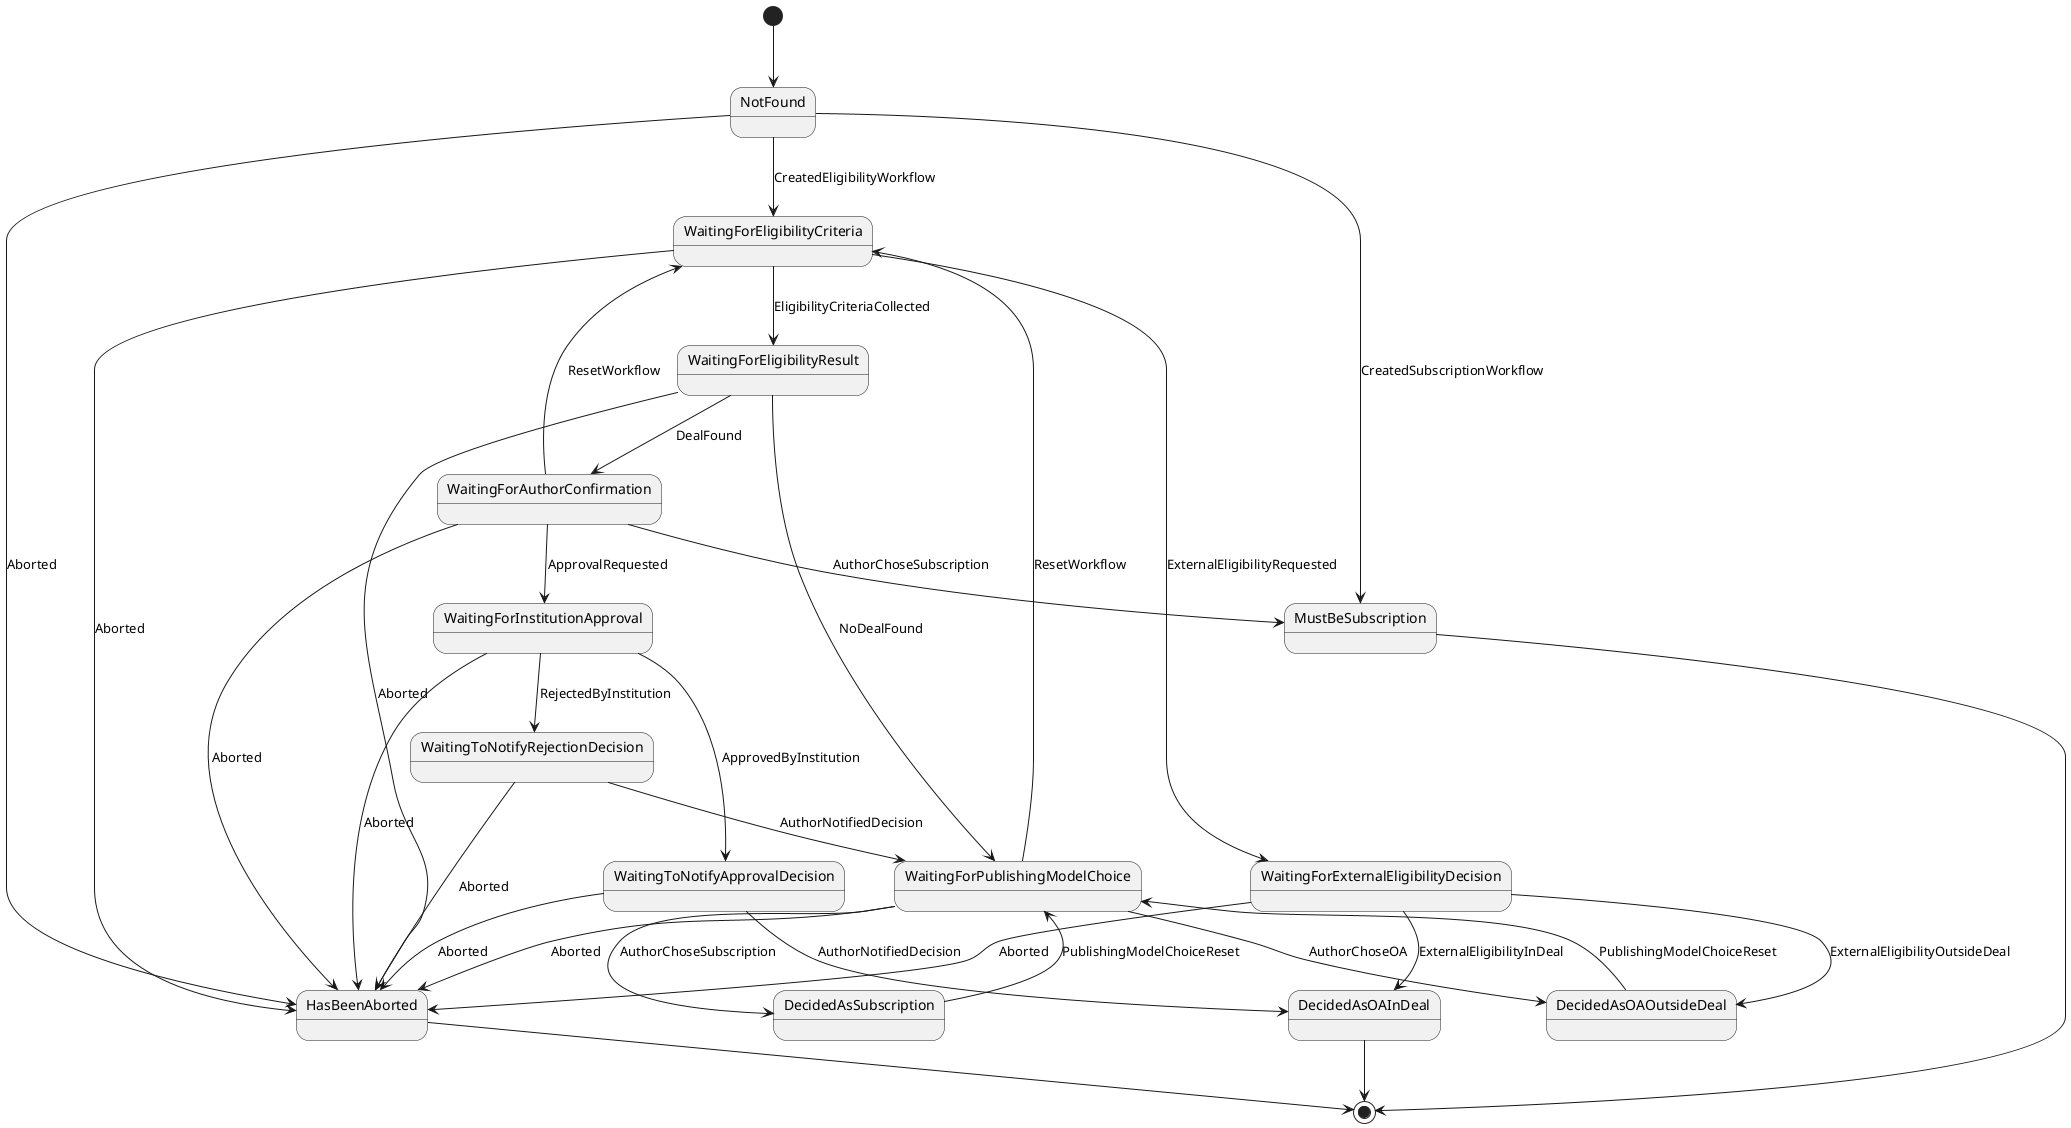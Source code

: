 @startuml
  [*] --> NotFound
  NotFound --> WaitingForEligibilityCriteria : CreatedEligibilityWorkflow
  NotFound --> MustBeSubscription : CreatedSubscriptionWorkflow
  WaitingForEligibilityCriteria --> WaitingForEligibilityResult : EligibilityCriteriaCollected
  WaitingForEligibilityResult --> WaitingForPublishingModelChoice : NoDealFound
  WaitingForEligibilityResult --> WaitingForAuthorConfirmation : DealFound
  WaitingForPublishingModelChoice --> DecidedAsSubscription : AuthorChoseSubscription
  WaitingForAuthorConfirmation --> MustBeSubscription : AuthorChoseSubscription
  WaitingForPublishingModelChoice --> DecidedAsOAOutsideDeal : AuthorChoseOA
  WaitingForAuthorConfirmation --> WaitingForInstitutionApproval : ApprovalRequested
  WaitingForInstitutionApproval --> WaitingToNotifyApprovalDecision : ApprovedByInstitution
  WaitingToNotifyApprovalDecision --> DecidedAsOAInDeal : AuthorNotifiedDecision
  WaitingToNotifyRejectionDecision --> WaitingForPublishingModelChoice : AuthorNotifiedDecision
  WaitingForAuthorConfirmation --> WaitingForEligibilityCriteria : ResetWorkflow
  WaitingForPublishingModelChoice --> WaitingForEligibilityCriteria : ResetWorkflow
  DecidedAsSubscription --> WaitingForPublishingModelChoice : PublishingModelChoiceReset
  DecidedAsOAOutsideDeal --> WaitingForPublishingModelChoice : PublishingModelChoiceReset
  WaitingForInstitutionApproval --> WaitingToNotifyRejectionDecision : RejectedByInstitution
  WaitingForEligibilityCriteria --> WaitingForExternalEligibilityDecision : ExternalEligibilityRequested
  WaitingForExternalEligibilityDecision --> DecidedAsOAOutsideDeal : ExternalEligibilityOutsideDeal
  WaitingForExternalEligibilityDecision --> DecidedAsOAInDeal : ExternalEligibilityInDeal
  NotFound --> HasBeenAborted : Aborted
  WaitingForEligibilityCriteria --> HasBeenAborted : Aborted
  WaitingForEligibilityResult --> HasBeenAborted : Aborted
  WaitingForPublishingModelChoice --> HasBeenAborted : Aborted
  WaitingForAuthorConfirmation --> HasBeenAborted : Aborted
  WaitingForInstitutionApproval --> HasBeenAborted : Aborted
  WaitingToNotifyApprovalDecision --> HasBeenAborted : Aborted
  WaitingToNotifyRejectionDecision --> HasBeenAborted : Aborted
  WaitingForExternalEligibilityDecision --> HasBeenAborted : Aborted
  MustBeSubscription --> [*]
  DecidedAsOAInDeal --> [*]
  HasBeenAborted --> [*]
@enduml